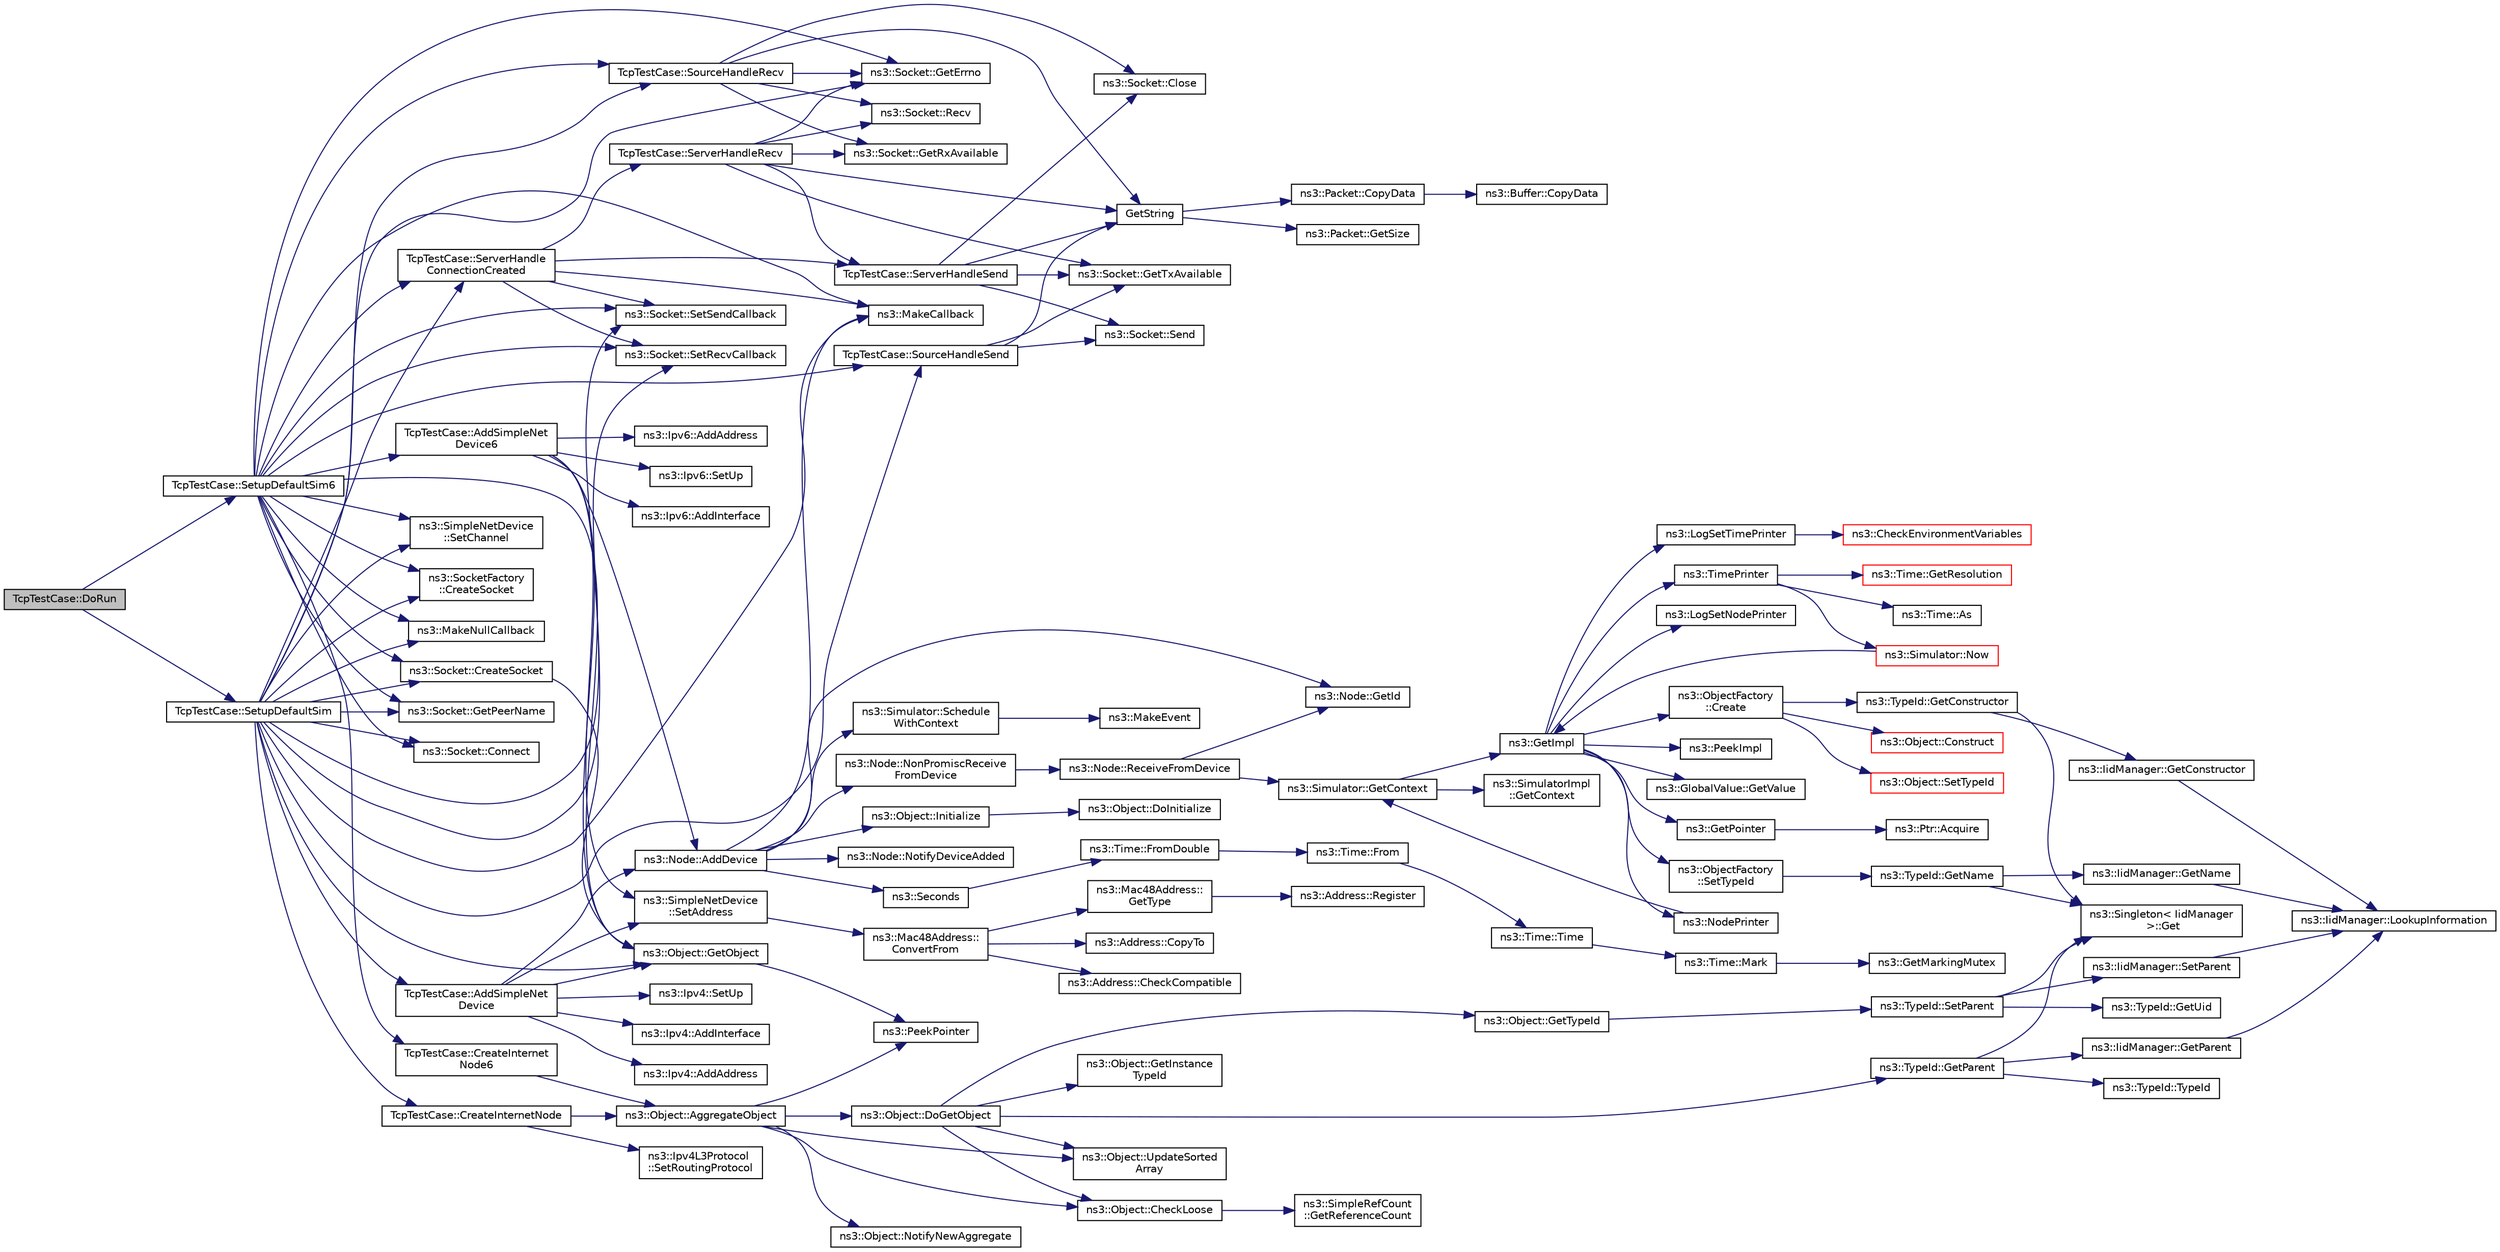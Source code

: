 digraph "TcpTestCase::DoRun"
{
  edge [fontname="Helvetica",fontsize="10",labelfontname="Helvetica",labelfontsize="10"];
  node [fontname="Helvetica",fontsize="10",shape=record];
  rankdir="LR";
  Node1 [label="TcpTestCase::DoRun",height=0.2,width=0.4,color="black", fillcolor="grey75", style="filled", fontcolor="black"];
  Node1 -> Node2 [color="midnightblue",fontsize="10",style="solid"];
  Node2 [label="TcpTestCase::SetupDefaultSim6",height=0.2,width=0.4,color="black", fillcolor="white", style="filled",URL="$de/dae/classTcpTestCase.html#ad45a412dd010f36d8b396ab83df8acd6",tooltip="Setup the test (IPv6 version). "];
  Node2 -> Node3 [color="midnightblue",fontsize="10",style="solid"];
  Node3 [label="TcpTestCase::CreateInternet\lNode6",height=0.2,width=0.4,color="black", fillcolor="white", style="filled",URL="$de/dae/classTcpTestCase.html#a45d4f2a1d4a2f311c529469bdc9dfe00",tooltip="Create a node with the Internet stack (IPv6 version). "];
  Node3 -> Node4 [color="midnightblue",fontsize="10",style="solid"];
  Node4 [label="ns3::Object::AggregateObject",height=0.2,width=0.4,color="black", fillcolor="white", style="filled",URL="$d9/d77/classns3_1_1Object.html#a79dd435d300f3deca814553f561a2922"];
  Node4 -> Node5 [color="midnightblue",fontsize="10",style="solid"];
  Node5 [label="ns3::Object::CheckLoose",height=0.2,width=0.4,color="black", fillcolor="white", style="filled",URL="$d9/d77/classns3_1_1Object.html#a0236cc5b512a7de2aeb4e42f53f23432"];
  Node5 -> Node6 [color="midnightblue",fontsize="10",style="solid"];
  Node6 [label="ns3::SimpleRefCount\l::GetReferenceCount",height=0.2,width=0.4,color="black", fillcolor="white", style="filled",URL="$da/da1/classns3_1_1SimpleRefCount.html#a05378396c93bcc7d6bf78a9ee9ae9cca"];
  Node4 -> Node7 [color="midnightblue",fontsize="10",style="solid"];
  Node7 [label="ns3::PeekPointer",height=0.2,width=0.4,color="black", fillcolor="white", style="filled",URL="$d7/d2e/namespacens3.html#af2a7557fe9afdd98d8f6f8f6e412cf5a"];
  Node4 -> Node8 [color="midnightblue",fontsize="10",style="solid"];
  Node8 [label="ns3::Object::DoGetObject",height=0.2,width=0.4,color="black", fillcolor="white", style="filled",URL="$d9/d77/classns3_1_1Object.html#a3ee161b5ced0991bcb0a7aef2f6645f1"];
  Node8 -> Node5 [color="midnightblue",fontsize="10",style="solid"];
  Node8 -> Node9 [color="midnightblue",fontsize="10",style="solid"];
  Node9 [label="ns3::Object::GetTypeId",height=0.2,width=0.4,color="black", fillcolor="white", style="filled",URL="$d9/d77/classns3_1_1Object.html#a1d040243983ab74ec923bde26d7cb7e7",tooltip="Register this type. "];
  Node9 -> Node10 [color="midnightblue",fontsize="10",style="solid"];
  Node10 [label="ns3::TypeId::SetParent",height=0.2,width=0.4,color="black", fillcolor="white", style="filled",URL="$d6/d11/classns3_1_1TypeId.html#abaaca67ab7d2471067e7c275df0f7309"];
  Node10 -> Node11 [color="midnightblue",fontsize="10",style="solid"];
  Node11 [label="ns3::TypeId::GetUid",height=0.2,width=0.4,color="black", fillcolor="white", style="filled",URL="$d6/d11/classns3_1_1TypeId.html#acd3e41de6340d06299f4fd63e2ed8da0"];
  Node10 -> Node12 [color="midnightblue",fontsize="10",style="solid"];
  Node12 [label="ns3::Singleton\< IidManager\l \>::Get",height=0.2,width=0.4,color="black", fillcolor="white", style="filled",URL="$d8/d77/classns3_1_1Singleton.html#a80a2cd3c25a27ea72add7a9f7a141ffa"];
  Node10 -> Node13 [color="midnightblue",fontsize="10",style="solid"];
  Node13 [label="ns3::IidManager::SetParent",height=0.2,width=0.4,color="black", fillcolor="white", style="filled",URL="$d4/d1c/classns3_1_1IidManager.html#a4042931260554c907699367b6811426f"];
  Node13 -> Node14 [color="midnightblue",fontsize="10",style="solid"];
  Node14 [label="ns3::IidManager::LookupInformation",height=0.2,width=0.4,color="black", fillcolor="white", style="filled",URL="$d4/d1c/classns3_1_1IidManager.html#a6b1f4ba2815dba27a377e8a8db2384cf"];
  Node8 -> Node15 [color="midnightblue",fontsize="10",style="solid"];
  Node15 [label="ns3::Object::GetInstance\lTypeId",height=0.2,width=0.4,color="black", fillcolor="white", style="filled",URL="$d9/d77/classns3_1_1Object.html#a51e5994fa4b6eae32d719ad69f8fcbf5"];
  Node8 -> Node16 [color="midnightblue",fontsize="10",style="solid"];
  Node16 [label="ns3::TypeId::GetParent",height=0.2,width=0.4,color="black", fillcolor="white", style="filled",URL="$d6/d11/classns3_1_1TypeId.html#ac51f28398d2ef1f9a7790047c43dd22c"];
  Node16 -> Node12 [color="midnightblue",fontsize="10",style="solid"];
  Node16 -> Node17 [color="midnightblue",fontsize="10",style="solid"];
  Node17 [label="ns3::IidManager::GetParent",height=0.2,width=0.4,color="black", fillcolor="white", style="filled",URL="$d4/d1c/classns3_1_1IidManager.html#a504f9d76281bd6149556b1d15e80231d"];
  Node17 -> Node14 [color="midnightblue",fontsize="10",style="solid"];
  Node16 -> Node18 [color="midnightblue",fontsize="10",style="solid"];
  Node18 [label="ns3::TypeId::TypeId",height=0.2,width=0.4,color="black", fillcolor="white", style="filled",URL="$d6/d11/classns3_1_1TypeId.html#ab76e26690f1af4f1cffa6a72245e8928"];
  Node8 -> Node19 [color="midnightblue",fontsize="10",style="solid"];
  Node19 [label="ns3::Object::UpdateSorted\lArray",height=0.2,width=0.4,color="black", fillcolor="white", style="filled",URL="$d9/d77/classns3_1_1Object.html#adb379c50ccca82c52a2973be4722be84"];
  Node4 -> Node19 [color="midnightblue",fontsize="10",style="solid"];
  Node4 -> Node20 [color="midnightblue",fontsize="10",style="solid"];
  Node20 [label="ns3::Object::NotifyNewAggregate",height=0.2,width=0.4,color="black", fillcolor="white", style="filled",URL="$d9/d77/classns3_1_1Object.html#a1bd7211125185a6cd511c35fea4e500f"];
  Node2 -> Node21 [color="midnightblue",fontsize="10",style="solid"];
  Node21 [label="TcpTestCase::AddSimpleNet\lDevice6",height=0.2,width=0.4,color="black", fillcolor="white", style="filled",URL="$de/dae/classTcpTestCase.html#a4385a5d6f0b5fcf2dbbe1cccb0810ea9",tooltip="Add a SimpleNetDevice to a node (IPv6 version). "];
  Node21 -> Node22 [color="midnightblue",fontsize="10",style="solid"];
  Node22 [label="ns3::SimpleNetDevice\l::SetAddress",height=0.2,width=0.4,color="black", fillcolor="white", style="filled",URL="$d2/d8f/classns3_1_1SimpleNetDevice.html#a968ef3e7318bac29d5f1d7d977029af4"];
  Node22 -> Node23 [color="midnightblue",fontsize="10",style="solid"];
  Node23 [label="ns3::Mac48Address::\lConvertFrom",height=0.2,width=0.4,color="black", fillcolor="white", style="filled",URL="$db/dee/classns3_1_1Mac48Address.html#a911ce13603a9ef837545a032b6523ae4"];
  Node23 -> Node24 [color="midnightblue",fontsize="10",style="solid"];
  Node24 [label="ns3::Address::CheckCompatible",height=0.2,width=0.4,color="black", fillcolor="white", style="filled",URL="$d2/d5f/classns3_1_1Address.html#a38688466338cf075e21fe45f7207c51f"];
  Node23 -> Node25 [color="midnightblue",fontsize="10",style="solid"];
  Node25 [label="ns3::Mac48Address::\lGetType",height=0.2,width=0.4,color="black", fillcolor="white", style="filled",URL="$db/dee/classns3_1_1Mac48Address.html#a5d365853b58b7acb2cc1cf905115891b",tooltip="Return the Type of address. "];
  Node25 -> Node26 [color="midnightblue",fontsize="10",style="solid"];
  Node26 [label="ns3::Address::Register",height=0.2,width=0.4,color="black", fillcolor="white", style="filled",URL="$d2/d5f/classns3_1_1Address.html#a75d239c79bb3c39d64a8db4f2d3d9b20"];
  Node23 -> Node27 [color="midnightblue",fontsize="10",style="solid"];
  Node27 [label="ns3::Address::CopyTo",height=0.2,width=0.4,color="black", fillcolor="white", style="filled",URL="$d2/d5f/classns3_1_1Address.html#a6d2f5089f145dc5ce1e20abc263d511d",tooltip="Copy the address bytes into a buffer. "];
  Node21 -> Node28 [color="midnightblue",fontsize="10",style="solid"];
  Node28 [label="ns3::Node::AddDevice",height=0.2,width=0.4,color="black", fillcolor="white", style="filled",URL="$dd/ded/classns3_1_1Node.html#a42ff83ee1d5d1649c770d3f5b62375de",tooltip="Associate a NetDevice to this node. "];
  Node28 -> Node29 [color="midnightblue",fontsize="10",style="solid"];
  Node29 [label="ns3::MakeCallback",height=0.2,width=0.4,color="black", fillcolor="white", style="filled",URL="$dd/de0/group__makecallbackmemptr.html#ga9376283685aa99d204048d6a4b7610a4"];
  Node28 -> Node30 [color="midnightblue",fontsize="10",style="solid"];
  Node30 [label="ns3::Node::NonPromiscReceive\lFromDevice",height=0.2,width=0.4,color="black", fillcolor="white", style="filled",URL="$dd/ded/classns3_1_1Node.html#a72ebf5bdc911879511f1e249d471f7e5",tooltip="Receive a packet from a device in non-promiscuous mode. "];
  Node30 -> Node31 [color="midnightblue",fontsize="10",style="solid"];
  Node31 [label="ns3::Node::ReceiveFromDevice",height=0.2,width=0.4,color="black", fillcolor="white", style="filled",URL="$dd/ded/classns3_1_1Node.html#a6cbe61c071c85bb3ba5d4843132cd119",tooltip="Receive a packet from a device. "];
  Node31 -> Node32 [color="midnightblue",fontsize="10",style="solid"];
  Node32 [label="ns3::Simulator::GetContext",height=0.2,width=0.4,color="black", fillcolor="white", style="filled",URL="$d7/deb/classns3_1_1Simulator.html#a8514b74ee2c42916b351b33c4a963bb0"];
  Node32 -> Node33 [color="midnightblue",fontsize="10",style="solid"];
  Node33 [label="ns3::GetImpl",height=0.2,width=0.4,color="black", fillcolor="white", style="filled",URL="$d4/d8b/group__simulator.html#ga42eb4eddad41528d4d99794a3dae3fd0",tooltip="Get the SimulatorImpl singleton. "];
  Node33 -> Node34 [color="midnightblue",fontsize="10",style="solid"];
  Node34 [label="ns3::PeekImpl",height=0.2,width=0.4,color="black", fillcolor="white", style="filled",URL="$d4/d8b/group__simulator.html#ga233c5c38de117e4e4a5a9cd168694792",tooltip="Get the static SimulatorImpl instance. "];
  Node33 -> Node35 [color="midnightblue",fontsize="10",style="solid"];
  Node35 [label="ns3::GlobalValue::GetValue",height=0.2,width=0.4,color="black", fillcolor="white", style="filled",URL="$dc/d02/classns3_1_1GlobalValue.html#aa33773cb952ba3c285a03ae2c4769b84"];
  Node33 -> Node36 [color="midnightblue",fontsize="10",style="solid"];
  Node36 [label="ns3::ObjectFactory\l::SetTypeId",height=0.2,width=0.4,color="black", fillcolor="white", style="filled",URL="$d5/d0d/classns3_1_1ObjectFactory.html#a77dcd099064038a1eb7a6b8251229ec3"];
  Node36 -> Node37 [color="midnightblue",fontsize="10",style="solid"];
  Node37 [label="ns3::TypeId::GetName",height=0.2,width=0.4,color="black", fillcolor="white", style="filled",URL="$d6/d11/classns3_1_1TypeId.html#aa3c41c79ae428b3cb396a9c6bb3ef314"];
  Node37 -> Node12 [color="midnightblue",fontsize="10",style="solid"];
  Node37 -> Node38 [color="midnightblue",fontsize="10",style="solid"];
  Node38 [label="ns3::IidManager::GetName",height=0.2,width=0.4,color="black", fillcolor="white", style="filled",URL="$d4/d1c/classns3_1_1IidManager.html#a5d68d0f0f44594dcdec239dbdb5bf53c"];
  Node38 -> Node14 [color="midnightblue",fontsize="10",style="solid"];
  Node33 -> Node39 [color="midnightblue",fontsize="10",style="solid"];
  Node39 [label="ns3::GetPointer",height=0.2,width=0.4,color="black", fillcolor="white", style="filled",URL="$d7/d2e/namespacens3.html#ab4e173cdfd43d17c1a40d5348510a670"];
  Node39 -> Node40 [color="midnightblue",fontsize="10",style="solid"];
  Node40 [label="ns3::Ptr::Acquire",height=0.2,width=0.4,color="black", fillcolor="white", style="filled",URL="$dc/d90/classns3_1_1Ptr.html#a9579b15e8c42dcdff5869d9d987562fb"];
  Node33 -> Node41 [color="midnightblue",fontsize="10",style="solid"];
  Node41 [label="ns3::ObjectFactory\l::Create",height=0.2,width=0.4,color="black", fillcolor="white", style="filled",URL="$d5/d0d/classns3_1_1ObjectFactory.html#a18152e93f0a6fe184ed7300cb31e9896"];
  Node41 -> Node42 [color="midnightblue",fontsize="10",style="solid"];
  Node42 [label="ns3::TypeId::GetConstructor",height=0.2,width=0.4,color="black", fillcolor="white", style="filled",URL="$d6/d11/classns3_1_1TypeId.html#ad9b0bc71ee7593a1ff23ff8d53938e95"];
  Node42 -> Node12 [color="midnightblue",fontsize="10",style="solid"];
  Node42 -> Node43 [color="midnightblue",fontsize="10",style="solid"];
  Node43 [label="ns3::IidManager::GetConstructor",height=0.2,width=0.4,color="black", fillcolor="white", style="filled",URL="$d4/d1c/classns3_1_1IidManager.html#ab10b30abe7efc5456b7930aab8638280"];
  Node43 -> Node14 [color="midnightblue",fontsize="10",style="solid"];
  Node41 -> Node44 [color="midnightblue",fontsize="10",style="solid"];
  Node44 [label="ns3::Object::SetTypeId",height=0.2,width=0.4,color="red", fillcolor="white", style="filled",URL="$d9/d77/classns3_1_1Object.html#a19b1ebd8ec8fe404845e665880a6c5ad"];
  Node41 -> Node45 [color="midnightblue",fontsize="10",style="solid"];
  Node45 [label="ns3::Object::Construct",height=0.2,width=0.4,color="red", fillcolor="white", style="filled",URL="$d9/d77/classns3_1_1Object.html#a636e8411dc5228771f45c9b805d348fa"];
  Node33 -> Node46 [color="midnightblue",fontsize="10",style="solid"];
  Node46 [label="ns3::LogSetTimePrinter",height=0.2,width=0.4,color="black", fillcolor="white", style="filled",URL="$d7/d2e/namespacens3.html#acf6a1749b3febc5a6a5b2b8620138d80"];
  Node46 -> Node47 [color="midnightblue",fontsize="10",style="solid"];
  Node47 [label="ns3::CheckEnvironmentVariables",height=0.2,width=0.4,color="red", fillcolor="white", style="filled",URL="$d8/dff/group__logging.html#gacdc0bdeb2d8a90089d4fb09c4b8569ff"];
  Node33 -> Node48 [color="midnightblue",fontsize="10",style="solid"];
  Node48 [label="ns3::TimePrinter",height=0.2,width=0.4,color="black", fillcolor="white", style="filled",URL="$d8/dff/group__logging.html#gaaad3642e8247a056cd83001d805b0812"];
  Node48 -> Node49 [color="midnightblue",fontsize="10",style="solid"];
  Node49 [label="ns3::Time::GetResolution",height=0.2,width=0.4,color="red", fillcolor="white", style="filled",URL="$dc/d04/classns3_1_1Time.html#a1444f0f08b5e19f031157609e32fcf98"];
  Node48 -> Node50 [color="midnightblue",fontsize="10",style="solid"];
  Node50 [label="ns3::Simulator::Now",height=0.2,width=0.4,color="red", fillcolor="white", style="filled",URL="$d7/deb/classns3_1_1Simulator.html#ac3178fa975b419f7875e7105be122800"];
  Node50 -> Node33 [color="midnightblue",fontsize="10",style="solid"];
  Node48 -> Node51 [color="midnightblue",fontsize="10",style="solid"];
  Node51 [label="ns3::Time::As",height=0.2,width=0.4,color="black", fillcolor="white", style="filled",URL="$dc/d04/classns3_1_1Time.html#a0bb1110638ce9938248bd07865a328ab"];
  Node33 -> Node52 [color="midnightblue",fontsize="10",style="solid"];
  Node52 [label="ns3::LogSetNodePrinter",height=0.2,width=0.4,color="black", fillcolor="white", style="filled",URL="$d7/d2e/namespacens3.html#aa6e659ca357c8309352fa0f146793810"];
  Node33 -> Node53 [color="midnightblue",fontsize="10",style="solid"];
  Node53 [label="ns3::NodePrinter",height=0.2,width=0.4,color="black", fillcolor="white", style="filled",URL="$d8/dff/group__logging.html#gaaffbf70ff3766cd62b8bbd9b140d2a1b"];
  Node53 -> Node32 [color="midnightblue",fontsize="10",style="solid"];
  Node32 -> Node54 [color="midnightblue",fontsize="10",style="solid"];
  Node54 [label="ns3::SimulatorImpl\l::GetContext",height=0.2,width=0.4,color="black", fillcolor="white", style="filled",URL="$d2/d19/classns3_1_1SimulatorImpl.html#a8b66270c97766c0adb997e2535648557"];
  Node31 -> Node55 [color="midnightblue",fontsize="10",style="solid"];
  Node55 [label="ns3::Node::GetId",height=0.2,width=0.4,color="black", fillcolor="white", style="filled",URL="$dd/ded/classns3_1_1Node.html#aaf49b64a843565ce3812326313b370ac"];
  Node28 -> Node56 [color="midnightblue",fontsize="10",style="solid"];
  Node56 [label="ns3::Simulator::Schedule\lWithContext",height=0.2,width=0.4,color="black", fillcolor="white", style="filled",URL="$d7/deb/classns3_1_1Simulator.html#a86dbaef45a15a42365d7d2ae550449f6"];
  Node56 -> Node57 [color="midnightblue",fontsize="10",style="solid"];
  Node57 [label="ns3::MakeEvent",height=0.2,width=0.4,color="black", fillcolor="white", style="filled",URL="$d0/dac/group__makeeventfnptr.html#ga289a28a2497c18a9bd299e5e2014094b"];
  Node28 -> Node55 [color="midnightblue",fontsize="10",style="solid"];
  Node28 -> Node58 [color="midnightblue",fontsize="10",style="solid"];
  Node58 [label="ns3::Seconds",height=0.2,width=0.4,color="black", fillcolor="white", style="filled",URL="$d1/dec/group__timecivil.html#ga33c34b816f8ff6628e33d5c8e9713b9e"];
  Node58 -> Node59 [color="midnightblue",fontsize="10",style="solid"];
  Node59 [label="ns3::Time::FromDouble",height=0.2,width=0.4,color="black", fillcolor="white", style="filled",URL="$dc/d04/classns3_1_1Time.html#a60e845f4a74e62495b86356afe604cb4"];
  Node59 -> Node60 [color="midnightblue",fontsize="10",style="solid"];
  Node60 [label="ns3::Time::From",height=0.2,width=0.4,color="black", fillcolor="white", style="filled",URL="$dc/d04/classns3_1_1Time.html#a34e4acc13d0e08cc8cb9cd3b838b9baf"];
  Node60 -> Node61 [color="midnightblue",fontsize="10",style="solid"];
  Node61 [label="ns3::Time::Time",height=0.2,width=0.4,color="black", fillcolor="white", style="filled",URL="$dc/d04/classns3_1_1Time.html#a8a39dc1b8cbbd7fe6d940e492d1b925e"];
  Node61 -> Node62 [color="midnightblue",fontsize="10",style="solid"];
  Node62 [label="ns3::Time::Mark",height=0.2,width=0.4,color="black", fillcolor="white", style="filled",URL="$dc/d04/classns3_1_1Time.html#aa7eef2a1119c1c4855d99f1e83d44c54"];
  Node62 -> Node63 [color="midnightblue",fontsize="10",style="solid"];
  Node63 [label="ns3::GetMarkingMutex",height=0.2,width=0.4,color="black", fillcolor="white", style="filled",URL="$d7/d2e/namespacens3.html#ac4356aa982bd2ddb0f7ebbf94539919d"];
  Node28 -> Node64 [color="midnightblue",fontsize="10",style="solid"];
  Node64 [label="ns3::Object::Initialize",height=0.2,width=0.4,color="black", fillcolor="white", style="filled",URL="$d9/d77/classns3_1_1Object.html#af4411cb29971772fcd09203474a95078"];
  Node64 -> Node65 [color="midnightblue",fontsize="10",style="solid"];
  Node65 [label="ns3::Object::DoInitialize",height=0.2,width=0.4,color="black", fillcolor="white", style="filled",URL="$d9/d77/classns3_1_1Object.html#af8482a521433409fb5c7f749398c9dbe"];
  Node28 -> Node66 [color="midnightblue",fontsize="10",style="solid"];
  Node66 [label="ns3::Node::NotifyDeviceAdded",height=0.2,width=0.4,color="black", fillcolor="white", style="filled",URL="$dd/ded/classns3_1_1Node.html#ae85e535c650941f4f8ca6845a9f61e42",tooltip="Notifies all the DeviceAdditionListener about the new device added. "];
  Node21 -> Node67 [color="midnightblue",fontsize="10",style="solid"];
  Node67 [label="ns3::Object::GetObject",height=0.2,width=0.4,color="black", fillcolor="white", style="filled",URL="$d9/d77/classns3_1_1Object.html#a13e18c00017096c8381eb651d5bd0783"];
  Node67 -> Node7 [color="midnightblue",fontsize="10",style="solid"];
  Node21 -> Node68 [color="midnightblue",fontsize="10",style="solid"];
  Node68 [label="ns3::Ipv6::AddInterface",height=0.2,width=0.4,color="black", fillcolor="white", style="filled",URL="$d5/d5d/classns3_1_1Ipv6.html#a4fd7da82c16b8abf9ca15f982918e6a4",tooltip="Add a NetDevice interface. "];
  Node21 -> Node69 [color="midnightblue",fontsize="10",style="solid"];
  Node69 [label="ns3::Ipv6::AddAddress",height=0.2,width=0.4,color="black", fillcolor="white", style="filled",URL="$d5/d5d/classns3_1_1Ipv6.html#a5cd576e83cf65445be3a0b5ffd1ddc5c",tooltip="Add an address on the specified IPv6 interface. "];
  Node21 -> Node70 [color="midnightblue",fontsize="10",style="solid"];
  Node70 [label="ns3::Ipv6::SetUp",height=0.2,width=0.4,color="black", fillcolor="white", style="filled",URL="$d5/d5d/classns3_1_1Ipv6.html#a8e61d85ec7fd342ed38fef2d040ed1b9",tooltip="Set the interface into the \"up\" state. "];
  Node2 -> Node71 [color="midnightblue",fontsize="10",style="solid"];
  Node71 [label="ns3::SimpleNetDevice\l::SetChannel",height=0.2,width=0.4,color="black", fillcolor="white", style="filled",URL="$d2/d8f/classns3_1_1SimpleNetDevice.html#af9e9828ad584b5ba538f18f645f162e0"];
  Node2 -> Node67 [color="midnightblue",fontsize="10",style="solid"];
  Node2 -> Node72 [color="midnightblue",fontsize="10",style="solid"];
  Node72 [label="ns3::SocketFactory\l::CreateSocket",height=0.2,width=0.4,color="black", fillcolor="white", style="filled",URL="$d9/d8e/classns3_1_1SocketFactory.html#a97351e6e7860503a4912042530449f62"];
  Node2 -> Node73 [color="midnightblue",fontsize="10",style="solid"];
  Node73 [label="ns3::Socket::CreateSocket",height=0.2,width=0.4,color="black", fillcolor="white", style="filled",URL="$d9/df2/classns3_1_1Socket.html#ad448a62bb50ad3dbac59c879a885a8d2"];
  Node73 -> Node67 [color="midnightblue",fontsize="10",style="solid"];
  Node2 -> Node74 [color="midnightblue",fontsize="10",style="solid"];
  Node74 [label="ns3::MakeNullCallback",height=0.2,width=0.4,color="black", fillcolor="white", style="filled",URL="$df/db0/group__makenullcallback.html#ga7e3cd6816f63ea9112c04b0086c2c65a"];
  Node2 -> Node29 [color="midnightblue",fontsize="10",style="solid"];
  Node2 -> Node75 [color="midnightblue",fontsize="10",style="solid"];
  Node75 [label="TcpTestCase::ServerHandle\lConnectionCreated",height=0.2,width=0.4,color="black", fillcolor="white", style="filled",URL="$de/dae/classTcpTestCase.html#a92ee004cc017259628ac1731ca4e040a",tooltip="Server: Handle connection created. "];
  Node75 -> Node76 [color="midnightblue",fontsize="10",style="solid"];
  Node76 [label="ns3::Socket::SetRecvCallback",height=0.2,width=0.4,color="black", fillcolor="white", style="filled",URL="$d9/df2/classns3_1_1Socket.html#a243f7835ef1a85f9270fd3577e3a40da",tooltip="Notify application when new data is available to be read. "];
  Node75 -> Node29 [color="midnightblue",fontsize="10",style="solid"];
  Node75 -> Node77 [color="midnightblue",fontsize="10",style="solid"];
  Node77 [label="TcpTestCase::ServerHandleRecv",height=0.2,width=0.4,color="black", fillcolor="white", style="filled",URL="$de/dae/classTcpTestCase.html#a42ede7664eb853794823d249b65df402",tooltip="Server: Receive data. "];
  Node77 -> Node78 [color="midnightblue",fontsize="10",style="solid"];
  Node78 [label="ns3::Socket::GetRxAvailable",height=0.2,width=0.4,color="black", fillcolor="white", style="filled",URL="$d9/df2/classns3_1_1Socket.html#ad35d8931e53ae0754ee864acb1cecd0e"];
  Node77 -> Node79 [color="midnightblue",fontsize="10",style="solid"];
  Node79 [label="ns3::Socket::Recv",height=0.2,width=0.4,color="black", fillcolor="white", style="filled",URL="$d9/df2/classns3_1_1Socket.html#a8949b1f844aae563446f2f4c5be8827a",tooltip="Read data from the socket. "];
  Node77 -> Node80 [color="midnightblue",fontsize="10",style="solid"];
  Node80 [label="ns3::Socket::GetErrno",height=0.2,width=0.4,color="black", fillcolor="white", style="filled",URL="$d9/df2/classns3_1_1Socket.html#ae489616249d946f3c0dc831c05d0d711",tooltip="Get last error number. "];
  Node77 -> Node81 [color="midnightblue",fontsize="10",style="solid"];
  Node81 [label="GetString",height=0.2,width=0.4,color="black", fillcolor="white", style="filled",URL="$d5/d91/tcp-test_8cc.html#ab9425fc2dc406843f955d1565b7fc804"];
  Node81 -> Node82 [color="midnightblue",fontsize="10",style="solid"];
  Node82 [label="ns3::Packet::CopyData",height=0.2,width=0.4,color="black", fillcolor="white", style="filled",URL="$dd/d7a/classns3_1_1Packet.html#a5a6d304b9e0d90733919ffe224b98f0d",tooltip="Copy the packet contents to a byte buffer. "];
  Node82 -> Node83 [color="midnightblue",fontsize="10",style="solid"];
  Node83 [label="ns3::Buffer::CopyData",height=0.2,width=0.4,color="black", fillcolor="white", style="filled",URL="$da/d85/classns3_1_1Buffer.html#aec4a3fd349f94e449b4b2d14dd964a4c"];
  Node81 -> Node84 [color="midnightblue",fontsize="10",style="solid"];
  Node84 [label="ns3::Packet::GetSize",height=0.2,width=0.4,color="black", fillcolor="white", style="filled",URL="$dd/d7a/classns3_1_1Packet.html#a462855c9929954d4301a4edfe55f4f1c",tooltip="Returns the the size in bytes of the packet (including the zero-filled initial payload). "];
  Node77 -> Node85 [color="midnightblue",fontsize="10",style="solid"];
  Node85 [label="TcpTestCase::ServerHandleSend",height=0.2,width=0.4,color="black", fillcolor="white", style="filled",URL="$de/dae/classTcpTestCase.html#a1ba2bc3a0a5e84e07437e48e632fdbda",tooltip="Server: Send data. "];
  Node85 -> Node86 [color="midnightblue",fontsize="10",style="solid"];
  Node86 [label="ns3::Socket::GetTxAvailable",height=0.2,width=0.4,color="black", fillcolor="white", style="filled",URL="$d9/df2/classns3_1_1Socket.html#ae7cf62e3acf44106bfa1d40eaeaec151",tooltip="Returns the number of bytes which can be sent in a single call to Send. "];
  Node85 -> Node81 [color="midnightblue",fontsize="10",style="solid"];
  Node85 -> Node87 [color="midnightblue",fontsize="10",style="solid"];
  Node87 [label="ns3::Socket::Send",height=0.2,width=0.4,color="black", fillcolor="white", style="filled",URL="$d9/df2/classns3_1_1Socket.html#a036901c8f485fe5b6eab93b7f2ec289d",tooltip="Send data (or dummy data) to the remote host. "];
  Node85 -> Node88 [color="midnightblue",fontsize="10",style="solid"];
  Node88 [label="ns3::Socket::Close",height=0.2,width=0.4,color="black", fillcolor="white", style="filled",URL="$d9/df2/classns3_1_1Socket.html#abdac6e2498c5aa2963ef361d4200ddf3",tooltip="Close a socket. "];
  Node77 -> Node86 [color="midnightblue",fontsize="10",style="solid"];
  Node75 -> Node89 [color="midnightblue",fontsize="10",style="solid"];
  Node89 [label="ns3::Socket::SetSendCallback",height=0.2,width=0.4,color="black", fillcolor="white", style="filled",URL="$d9/df2/classns3_1_1Socket.html#a85ff5c8cc7d242823f301b49264c68a4",tooltip="Notify application when space in transmit buffer is added. "];
  Node75 -> Node85 [color="midnightblue",fontsize="10",style="solid"];
  Node2 -> Node76 [color="midnightblue",fontsize="10",style="solid"];
  Node2 -> Node90 [color="midnightblue",fontsize="10",style="solid"];
  Node90 [label="TcpTestCase::SourceHandleRecv",height=0.2,width=0.4,color="black", fillcolor="white", style="filled",URL="$de/dae/classTcpTestCase.html#a924eda25940bdd641e431408eb750a24",tooltip="Client: Receive data. "];
  Node90 -> Node78 [color="midnightblue",fontsize="10",style="solid"];
  Node90 -> Node79 [color="midnightblue",fontsize="10",style="solid"];
  Node90 -> Node80 [color="midnightblue",fontsize="10",style="solid"];
  Node90 -> Node81 [color="midnightblue",fontsize="10",style="solid"];
  Node90 -> Node88 [color="midnightblue",fontsize="10",style="solid"];
  Node2 -> Node89 [color="midnightblue",fontsize="10",style="solid"];
  Node2 -> Node91 [color="midnightblue",fontsize="10",style="solid"];
  Node91 [label="TcpTestCase::SourceHandleSend",height=0.2,width=0.4,color="black", fillcolor="white", style="filled",URL="$de/dae/classTcpTestCase.html#ae2b2672883a732447f02e4bf82840f34",tooltip="Client: Send data. "];
  Node91 -> Node86 [color="midnightblue",fontsize="10",style="solid"];
  Node91 -> Node81 [color="midnightblue",fontsize="10",style="solid"];
  Node91 -> Node87 [color="midnightblue",fontsize="10",style="solid"];
  Node2 -> Node92 [color="midnightblue",fontsize="10",style="solid"];
  Node92 [label="ns3::Socket::GetPeerName",height=0.2,width=0.4,color="black", fillcolor="white", style="filled",URL="$d9/df2/classns3_1_1Socket.html#a78a3c37a539d2e70869bb82cc60fbb09",tooltip="Get the peer address of a connected socket. "];
  Node2 -> Node80 [color="midnightblue",fontsize="10",style="solid"];
  Node2 -> Node93 [color="midnightblue",fontsize="10",style="solid"];
  Node93 [label="ns3::Socket::Connect",height=0.2,width=0.4,color="black", fillcolor="white", style="filled",URL="$d9/df2/classns3_1_1Socket.html#a97f08aaf37b8fd7d4b5cad4dfdd4022a",tooltip="Initiate a connection to a remote host. "];
  Node1 -> Node94 [color="midnightblue",fontsize="10",style="solid"];
  Node94 [label="TcpTestCase::SetupDefaultSim",height=0.2,width=0.4,color="black", fillcolor="white", style="filled",URL="$de/dae/classTcpTestCase.html#aa0635586d1df558a59adf3ab92cdd511",tooltip="Setup the test (IPv4 version). "];
  Node94 -> Node95 [color="midnightblue",fontsize="10",style="solid"];
  Node95 [label="TcpTestCase::CreateInternetNode",height=0.2,width=0.4,color="black", fillcolor="white", style="filled",URL="$de/dae/classTcpTestCase.html#aa2bee178327783b9acb07d7351e1dcdf",tooltip="Create a node with the Internet stack (IPv4 version). "];
  Node95 -> Node4 [color="midnightblue",fontsize="10",style="solid"];
  Node95 -> Node96 [color="midnightblue",fontsize="10",style="solid"];
  Node96 [label="ns3::Ipv4L3Protocol\l::SetRoutingProtocol",height=0.2,width=0.4,color="black", fillcolor="white", style="filled",URL="$d2/dc9/classns3_1_1Ipv4L3Protocol.html#a7e7d286dc2c782ea931d12a95203fc29",tooltip="Register a new routing protocol to be used by this Ipv4 stack. "];
  Node94 -> Node97 [color="midnightblue",fontsize="10",style="solid"];
  Node97 [label="TcpTestCase::AddSimpleNet\lDevice",height=0.2,width=0.4,color="black", fillcolor="white", style="filled",URL="$de/dae/classTcpTestCase.html#a0cbbee626d01b80c78677c0a957ffd88",tooltip="Add a SimpleNetDevice to a node (IPv4 version). "];
  Node97 -> Node22 [color="midnightblue",fontsize="10",style="solid"];
  Node97 -> Node28 [color="midnightblue",fontsize="10",style="solid"];
  Node97 -> Node67 [color="midnightblue",fontsize="10",style="solid"];
  Node97 -> Node98 [color="midnightblue",fontsize="10",style="solid"];
  Node98 [label="ns3::Ipv4::AddInterface",height=0.2,width=0.4,color="black", fillcolor="white", style="filled",URL="$d1/d64/classns3_1_1Ipv4.html#a637354128b71bc587ea5a6eeaef42469"];
  Node97 -> Node99 [color="midnightblue",fontsize="10",style="solid"];
  Node99 [label="ns3::Ipv4::AddAddress",height=0.2,width=0.4,color="black", fillcolor="white", style="filled",URL="$d1/d64/classns3_1_1Ipv4.html#ad203526cae6a4b86f1bb89e44d2b62f7"];
  Node97 -> Node100 [color="midnightblue",fontsize="10",style="solid"];
  Node100 [label="ns3::Ipv4::SetUp",height=0.2,width=0.4,color="black", fillcolor="white", style="filled",URL="$d1/d64/classns3_1_1Ipv4.html#a71b2f8acca4923aef907b50b3196bf23"];
  Node94 -> Node71 [color="midnightblue",fontsize="10",style="solid"];
  Node94 -> Node67 [color="midnightblue",fontsize="10",style="solid"];
  Node94 -> Node72 [color="midnightblue",fontsize="10",style="solid"];
  Node94 -> Node73 [color="midnightblue",fontsize="10",style="solid"];
  Node94 -> Node74 [color="midnightblue",fontsize="10",style="solid"];
  Node94 -> Node29 [color="midnightblue",fontsize="10",style="solid"];
  Node94 -> Node75 [color="midnightblue",fontsize="10",style="solid"];
  Node94 -> Node76 [color="midnightblue",fontsize="10",style="solid"];
  Node94 -> Node90 [color="midnightblue",fontsize="10",style="solid"];
  Node94 -> Node89 [color="midnightblue",fontsize="10",style="solid"];
  Node94 -> Node91 [color="midnightblue",fontsize="10",style="solid"];
  Node94 -> Node92 [color="midnightblue",fontsize="10",style="solid"];
  Node94 -> Node80 [color="midnightblue",fontsize="10",style="solid"];
  Node94 -> Node93 [color="midnightblue",fontsize="10",style="solid"];
}
